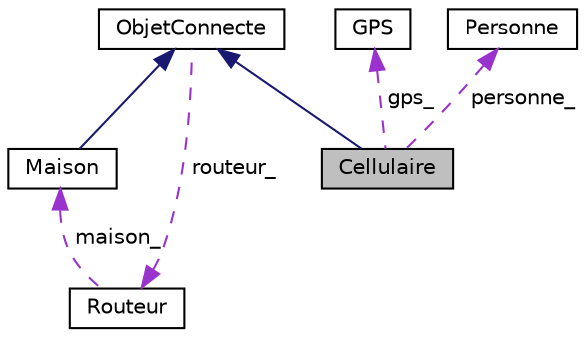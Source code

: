 digraph "Cellulaire"
{
  bgcolor="transparent";
  edge [fontname="Helvetica",fontsize="10",labelfontname="Helvetica",labelfontsize="10"];
  node [fontname="Helvetica",fontsize="10",shape=record];
  Node1 [label="Cellulaire",height=0.2,width=0.4,color="black", fillcolor="grey75", style="filled", fontcolor="black"];
  Node2 -> Node1 [dir="back",color="midnightblue",fontsize="10",style="solid",fontname="Helvetica"];
  Node2 [label="ObjetConnecte",height=0.2,width=0.4,color="black",URL="$class_objet_connecte.html",tooltip="Classe représentant un Objet Connecté. "];
  Node3 -> Node2 [dir="back",color="darkorchid3",fontsize="10",style="dashed",label=" routeur_" ,fontname="Helvetica"];
  Node3 [label="Routeur",height=0.2,width=0.4,color="black",URL="$class_routeur.html",tooltip="Classe représentant un Routeur. "];
  Node4 -> Node3 [dir="back",color="darkorchid3",fontsize="10",style="dashed",label=" maison_" ,fontname="Helvetica"];
  Node4 [label="Maison",height=0.2,width=0.4,color="black",URL="$class_maison.html",tooltip="Classe représentant une Maison. "];
  Node2 -> Node4 [dir="back",color="midnightblue",fontsize="10",style="solid",fontname="Helvetica"];
  Node5 -> Node1 [dir="back",color="darkorchid3",fontsize="10",style="dashed",label=" gps_" ,fontname="Helvetica"];
  Node5 [label="GPS",height=0.2,width=0.4,color="black",URL="$class_g_p_s.html",tooltip="Classe représentant un système GPS. Elle permet de localiser une personne dans l&#39;espace, grâce à un simulateur de position. "];
  Node6 -> Node1 [dir="back",color="darkorchid3",fontsize="10",style="dashed",label=" personne_" ,fontname="Helvetica"];
  Node6 [label="Personne",height=0.2,width=0.4,color="black",URL="$class_personne.html",tooltip="Classe représentant une Personne. "];
}
